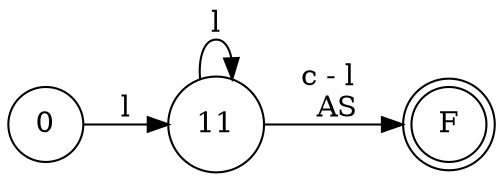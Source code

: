 digraph DFA {
    rankdir = LR;
    node [shape = circle;];
    F [shape = doublecircle;];
    
    0 -> 11 [label = "l";];
    11 -> 11 [label = "l";];
    11 -> F [label = "c - l \n AS";];
}